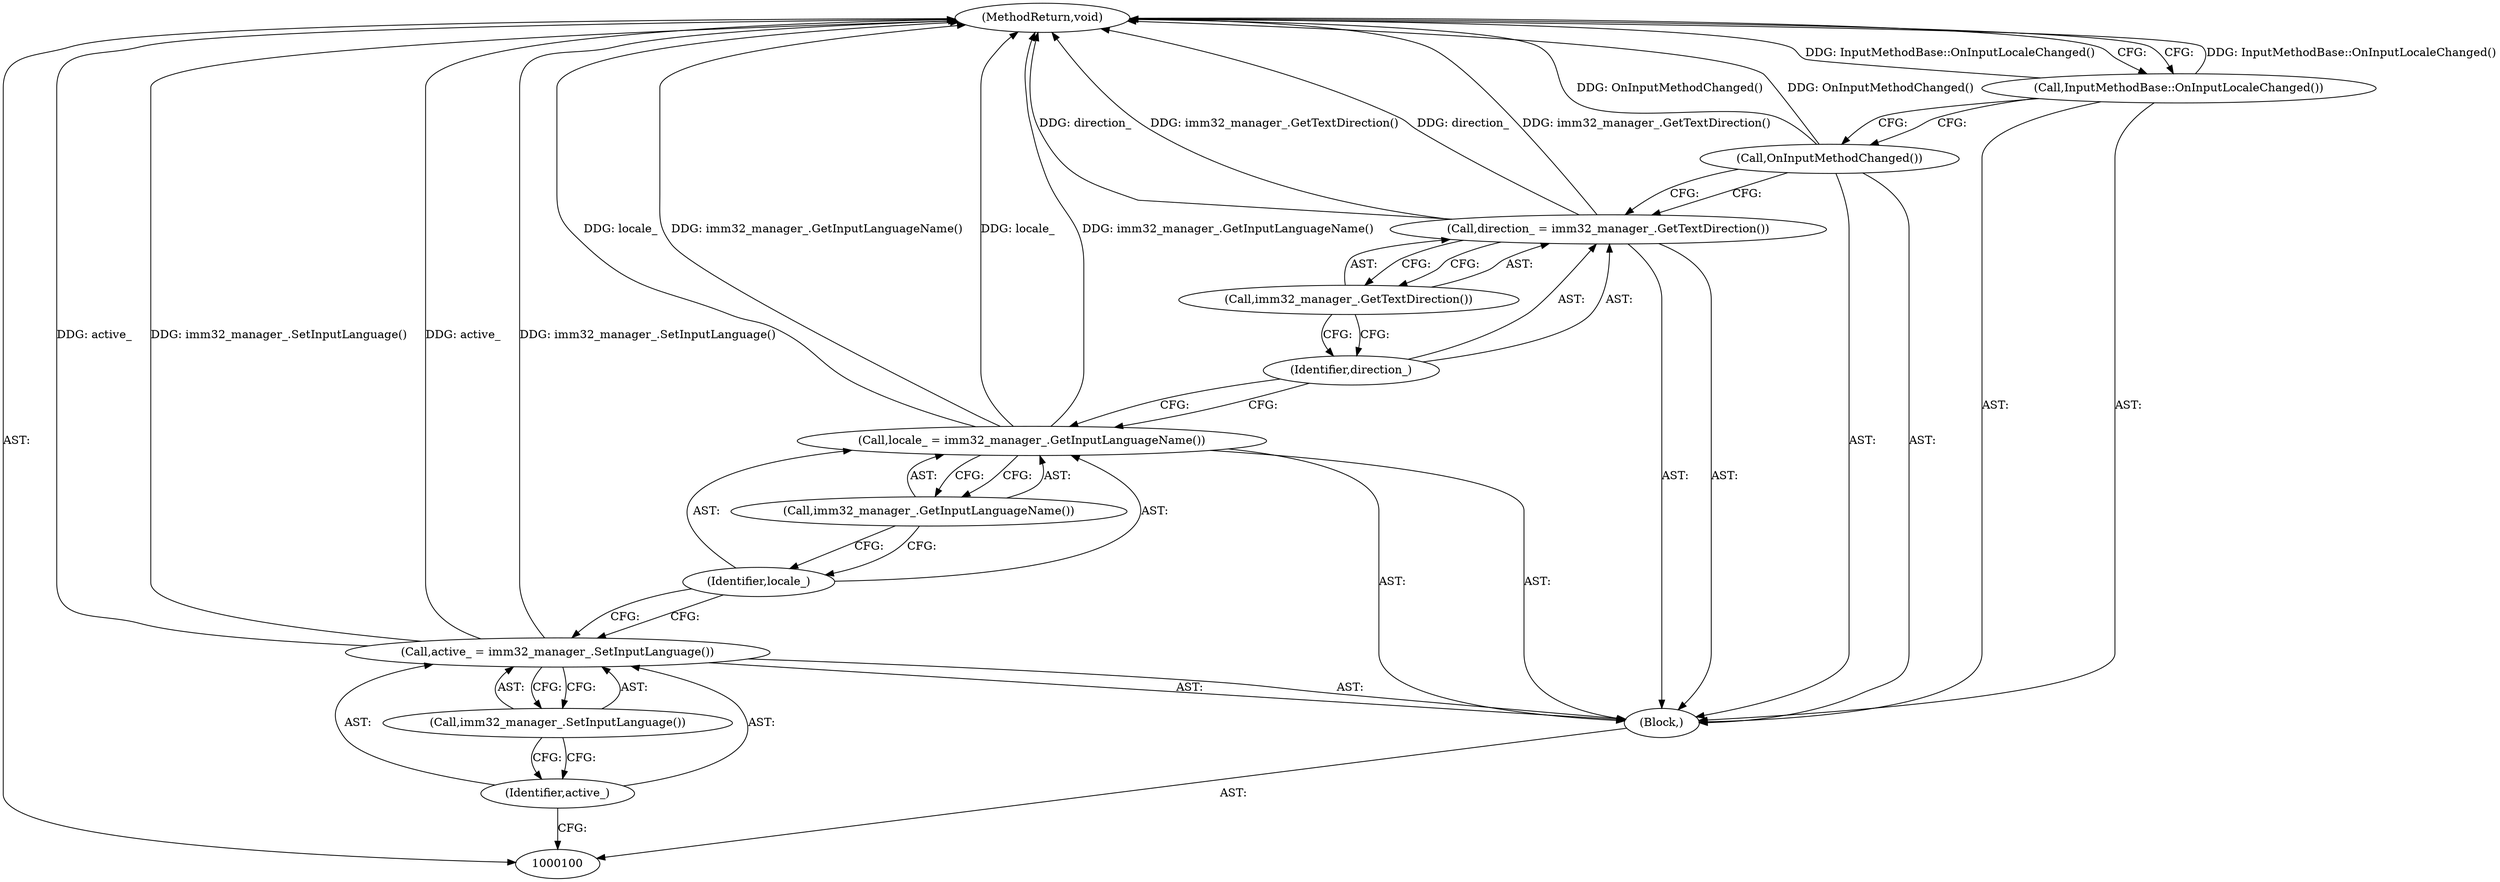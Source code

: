 digraph "0_Chrome_364fb6e517fc4fbc8196a4afba4f77b3d5300c3e_9" {
"1000113" [label="(MethodReturn,void)"];
"1000101" [label="(Block,)"];
"1000104" [label="(Call,imm32_manager_.SetInputLanguage())"];
"1000102" [label="(Call,active_ = imm32_manager_.SetInputLanguage())"];
"1000103" [label="(Identifier,active_)"];
"1000107" [label="(Call,imm32_manager_.GetInputLanguageName())"];
"1000105" [label="(Call,locale_ = imm32_manager_.GetInputLanguageName())"];
"1000106" [label="(Identifier,locale_)"];
"1000110" [label="(Call,imm32_manager_.GetTextDirection())"];
"1000108" [label="(Call,direction_ = imm32_manager_.GetTextDirection())"];
"1000109" [label="(Identifier,direction_)"];
"1000111" [label="(Call,OnInputMethodChanged())"];
"1000112" [label="(Call,InputMethodBase::OnInputLocaleChanged())"];
"1000113" -> "1000100"  [label="AST: "];
"1000113" -> "1000112"  [label="CFG: "];
"1000105" -> "1000113"  [label="DDG: imm32_manager_.GetInputLanguageName()"];
"1000105" -> "1000113"  [label="DDG: locale_"];
"1000102" -> "1000113"  [label="DDG: imm32_manager_.SetInputLanguage()"];
"1000102" -> "1000113"  [label="DDG: active_"];
"1000108" -> "1000113"  [label="DDG: imm32_manager_.GetTextDirection()"];
"1000108" -> "1000113"  [label="DDG: direction_"];
"1000111" -> "1000113"  [label="DDG: OnInputMethodChanged()"];
"1000112" -> "1000113"  [label="DDG: InputMethodBase::OnInputLocaleChanged()"];
"1000101" -> "1000100"  [label="AST: "];
"1000102" -> "1000101"  [label="AST: "];
"1000105" -> "1000101"  [label="AST: "];
"1000108" -> "1000101"  [label="AST: "];
"1000111" -> "1000101"  [label="AST: "];
"1000112" -> "1000101"  [label="AST: "];
"1000104" -> "1000102"  [label="AST: "];
"1000104" -> "1000103"  [label="CFG: "];
"1000102" -> "1000104"  [label="CFG: "];
"1000102" -> "1000101"  [label="AST: "];
"1000102" -> "1000104"  [label="CFG: "];
"1000103" -> "1000102"  [label="AST: "];
"1000104" -> "1000102"  [label="AST: "];
"1000106" -> "1000102"  [label="CFG: "];
"1000102" -> "1000113"  [label="DDG: imm32_manager_.SetInputLanguage()"];
"1000102" -> "1000113"  [label="DDG: active_"];
"1000103" -> "1000102"  [label="AST: "];
"1000103" -> "1000100"  [label="CFG: "];
"1000104" -> "1000103"  [label="CFG: "];
"1000107" -> "1000105"  [label="AST: "];
"1000107" -> "1000106"  [label="CFG: "];
"1000105" -> "1000107"  [label="CFG: "];
"1000105" -> "1000101"  [label="AST: "];
"1000105" -> "1000107"  [label="CFG: "];
"1000106" -> "1000105"  [label="AST: "];
"1000107" -> "1000105"  [label="AST: "];
"1000109" -> "1000105"  [label="CFG: "];
"1000105" -> "1000113"  [label="DDG: imm32_manager_.GetInputLanguageName()"];
"1000105" -> "1000113"  [label="DDG: locale_"];
"1000106" -> "1000105"  [label="AST: "];
"1000106" -> "1000102"  [label="CFG: "];
"1000107" -> "1000106"  [label="CFG: "];
"1000110" -> "1000108"  [label="AST: "];
"1000110" -> "1000109"  [label="CFG: "];
"1000108" -> "1000110"  [label="CFG: "];
"1000108" -> "1000101"  [label="AST: "];
"1000108" -> "1000110"  [label="CFG: "];
"1000109" -> "1000108"  [label="AST: "];
"1000110" -> "1000108"  [label="AST: "];
"1000111" -> "1000108"  [label="CFG: "];
"1000108" -> "1000113"  [label="DDG: imm32_manager_.GetTextDirection()"];
"1000108" -> "1000113"  [label="DDG: direction_"];
"1000109" -> "1000108"  [label="AST: "];
"1000109" -> "1000105"  [label="CFG: "];
"1000110" -> "1000109"  [label="CFG: "];
"1000111" -> "1000101"  [label="AST: "];
"1000111" -> "1000108"  [label="CFG: "];
"1000112" -> "1000111"  [label="CFG: "];
"1000111" -> "1000113"  [label="DDG: OnInputMethodChanged()"];
"1000112" -> "1000101"  [label="AST: "];
"1000112" -> "1000111"  [label="CFG: "];
"1000113" -> "1000112"  [label="CFG: "];
"1000112" -> "1000113"  [label="DDG: InputMethodBase::OnInputLocaleChanged()"];
}
